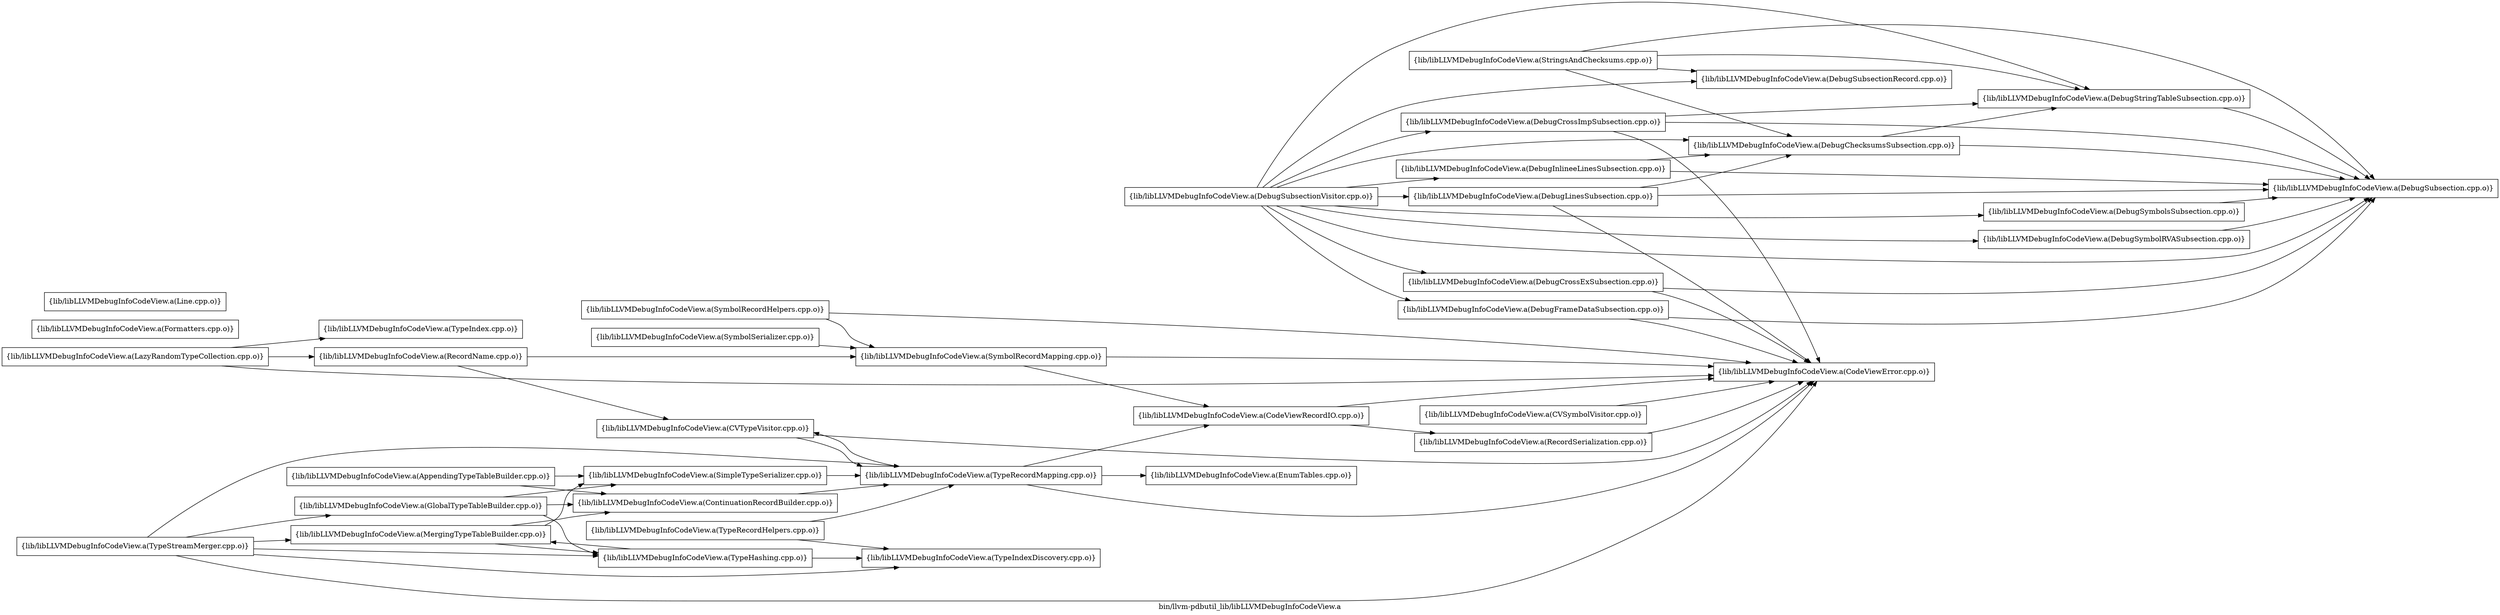 digraph "bin/llvm-pdbutil_lib/libLLVMDebugInfoCodeView.a" {
	label="bin/llvm-pdbutil_lib/libLLVMDebugInfoCodeView.a";
	rankdir=LR;

	Node0x5607bd111408 [shape=record,shape=box,group=0,label="{lib/libLLVMDebugInfoCodeView.a(DebugSubsectionRecord.cpp.o)}"];
	Node0x5607bd101dc8 [shape=record,shape=box,group=0,label="{lib/libLLVMDebugInfoCodeView.a(LazyRandomTypeCollection.cpp.o)}"];
	Node0x5607bd101dc8 -> Node0x5607bd10ee88;
	Node0x5607bd101dc8 -> Node0x5607bd0fe5d8;
	Node0x5607bd101dc8 -> Node0x5607bd110eb8;
	Node0x5607bd110eb8 [shape=record,shape=box,group=0,label="{lib/libLLVMDebugInfoCodeView.a(TypeIndex.cpp.o)}"];
	Node0x5607bd10ee88 [shape=record,shape=box,group=0,label="{lib/libLLVMDebugInfoCodeView.a(CodeViewError.cpp.o)}"];
	Node0x5607bd10fec8 [shape=record,shape=box,group=0,label="{lib/libLLVMDebugInfoCodeView.a(CVSymbolVisitor.cpp.o)}"];
	Node0x5607bd10fec8 -> Node0x5607bd10ee88;
	Node0x5607bd108e98 [shape=record,shape=box,group=0,label="{lib/libLLVMDebugInfoCodeView.a(CVTypeVisitor.cpp.o)}"];
	Node0x5607bd108e98 -> Node0x5607bd10ee88;
	Node0x5607bd108e98 -> Node0x5607bd104bb8;
	Node0x5607bd109de8 [shape=record,shape=box,group=0,label="{lib/libLLVMDebugInfoCodeView.a(DebugCrossExSubsection.cpp.o)}"];
	Node0x5607bd109de8 -> Node0x5607bd10ee88;
	Node0x5607bd109de8 -> Node0x5607bd1114a8;
	Node0x5607bd10f108 [shape=record,shape=box,group=0,label="{lib/libLLVMDebugInfoCodeView.a(DebugCrossImpSubsection.cpp.o)}"];
	Node0x5607bd10f108 -> Node0x5607bd10ee88;
	Node0x5607bd10f108 -> Node0x5607bd110738;
	Node0x5607bd10f108 -> Node0x5607bd1114a8;
	Node0x5607bd10f838 [shape=record,shape=box,group=0,label="{lib/libLLVMDebugInfoCodeView.a(DebugInlineeLinesSubsection.cpp.o)}"];
	Node0x5607bd10f838 -> Node0x5607bd1095c8;
	Node0x5607bd10f838 -> Node0x5607bd1114a8;
	Node0x5607bd1104b8 [shape=record,shape=box,group=0,label="{lib/libLLVMDebugInfoCodeView.a(DebugLinesSubsection.cpp.o)}"];
	Node0x5607bd1104b8 -> Node0x5607bd10ee88;
	Node0x5607bd1104b8 -> Node0x5607bd1095c8;
	Node0x5607bd1104b8 -> Node0x5607bd1114a8;
	Node0x5607bd110738 [shape=record,shape=box,group=0,label="{lib/libLLVMDebugInfoCodeView.a(DebugStringTableSubsection.cpp.o)}"];
	Node0x5607bd110738 -> Node0x5607bd1114a8;
	Node0x5607bd1114a8 [shape=record,shape=box,group=0,label="{lib/libLLVMDebugInfoCodeView.a(DebugSubsection.cpp.o)}"];
	Node0x5607bd10d268 [shape=record,shape=box,group=0,label="{lib/libLLVMDebugInfoCodeView.a(DebugSymbolsSubsection.cpp.o)}"];
	Node0x5607bd10d268 -> Node0x5607bd1114a8;
	Node0x5607bd10d448 [shape=record,shape=box,group=0,label="{lib/libLLVMDebugInfoCodeView.a(Formatters.cpp.o)}"];
	Node0x5607bd0fde58 [shape=record,shape=box,group=0,label="{lib/libLLVMDebugInfoCodeView.a(RecordSerialization.cpp.o)}"];
	Node0x5607bd0fde58 -> Node0x5607bd10ee88;
	Node0x5607bd0ff168 [shape=record,shape=box,group=0,label="{lib/libLLVMDebugInfoCodeView.a(SymbolRecordMapping.cpp.o)}"];
	Node0x5607bd0ff168 -> Node0x5607bd10ee88;
	Node0x5607bd0ff168 -> Node0x5607bd110788;
	Node0x5607bd111638 [shape=record,shape=box,group=0,label="{lib/libLLVMDebugInfoCodeView.a(TypeIndexDiscovery.cpp.o)}"];
	Node0x5607bd10f5b8 [shape=record,shape=box,group=0,label="{lib/libLLVMDebugInfoCodeView.a(TypeHashing.cpp.o)}"];
	Node0x5607bd10f5b8 -> Node0x5607bd101698;
	Node0x5607bd10f5b8 -> Node0x5607bd111638;
	Node0x5607bd1095c8 [shape=record,shape=box,group=0,label="{lib/libLLVMDebugInfoCodeView.a(DebugChecksumsSubsection.cpp.o)}"];
	Node0x5607bd1095c8 -> Node0x5607bd110738;
	Node0x5607bd1095c8 -> Node0x5607bd1114a8;
	Node0x5607bd0ff848 [shape=record,shape=box,group=0,label="{lib/libLLVMDebugInfoCodeView.a(StringsAndChecksums.cpp.o)}"];
	Node0x5607bd0ff848 -> Node0x5607bd1095c8;
	Node0x5607bd0ff848 -> Node0x5607bd110738;
	Node0x5607bd0ff848 -> Node0x5607bd1114a8;
	Node0x5607bd0ff848 -> Node0x5607bd111408;
	Node0x5607bd10cea8 [shape=record,shape=box,group=0,label="{lib/libLLVMDebugInfoCodeView.a(AppendingTypeTableBuilder.cpp.o)}"];
	Node0x5607bd10cea8 -> Node0x5607bd10dda8;
	Node0x5607bd10cea8 -> Node0x5607bd100018;
	Node0x5607bd100a68 [shape=record,shape=box,group=0,label="{lib/libLLVMDebugInfoCodeView.a(TypeStreamMerger.cpp.o)}"];
	Node0x5607bd100a68 -> Node0x5607bd10ee88;
	Node0x5607bd100a68 -> Node0x5607bd104bb8;
	Node0x5607bd100a68 -> Node0x5607bd100c48;
	Node0x5607bd100a68 -> Node0x5607bd101698;
	Node0x5607bd100a68 -> Node0x5607bd111638;
	Node0x5607bd100a68 -> Node0x5607bd10f5b8;
	Node0x5607bd101698 [shape=record,shape=box,group=0,label="{lib/libLLVMDebugInfoCodeView.a(MergingTypeTableBuilder.cpp.o)}"];
	Node0x5607bd101698 -> Node0x5607bd10dda8;
	Node0x5607bd101698 -> Node0x5607bd100018;
	Node0x5607bd101698 -> Node0x5607bd10f5b8;
	Node0x5607bd10dda8 [shape=record,shape=box,group=0,label="{lib/libLLVMDebugInfoCodeView.a(ContinuationRecordBuilder.cpp.o)}"];
	Node0x5607bd10dda8 -> Node0x5607bd104bb8;
	Node0x5607bd100018 [shape=record,shape=box,group=0,label="{lib/libLLVMDebugInfoCodeView.a(SimpleTypeSerializer.cpp.o)}"];
	Node0x5607bd100018 -> Node0x5607bd104bb8;
	Node0x5607bd104bb8 [shape=record,shape=box,group=0,label="{lib/libLLVMDebugInfoCodeView.a(TypeRecordMapping.cpp.o)}"];
	Node0x5607bd104bb8 -> Node0x5607bd10ee88;
	Node0x5607bd104bb8 -> Node0x5607bd104ed8;
	Node0x5607bd104bb8 -> Node0x5607bd108e98;
	Node0x5607bd104bb8 -> Node0x5607bd110788;
	Node0x5607bd0fe5d8 [shape=record,shape=box,group=0,label="{lib/libLLVMDebugInfoCodeView.a(RecordName.cpp.o)}"];
	Node0x5607bd0fe5d8 -> Node0x5607bd108e98;
	Node0x5607bd0fe5d8 -> Node0x5607bd0ff168;
	Node0x5607bd110788 [shape=record,shape=box,group=0,label="{lib/libLLVMDebugInfoCodeView.a(CodeViewRecordIO.cpp.o)}"];
	Node0x5607bd110788 -> Node0x5607bd10ee88;
	Node0x5607bd110788 -> Node0x5607bd0fde58;
	Node0x5607bd104ed8 [shape=record,shape=box,group=0,label="{lib/libLLVMDebugInfoCodeView.a(EnumTables.cpp.o)}"];
	Node0x5607bd100c48 [shape=record,shape=box,group=0,label="{lib/libLLVMDebugInfoCodeView.a(GlobalTypeTableBuilder.cpp.o)}"];
	Node0x5607bd100c48 -> Node0x5607bd10dda8;
	Node0x5607bd100c48 -> Node0x5607bd100018;
	Node0x5607bd100c48 -> Node0x5607bd10f5b8;
	Node0x5607bd0ff578 [shape=record,shape=box,group=0,label="{lib/libLLVMDebugInfoCodeView.a(DebugFrameDataSubsection.cpp.o)}"];
	Node0x5607bd0ff578 -> Node0x5607bd10ee88;
	Node0x5607bd0ff578 -> Node0x5607bd1114a8;
	Node0x5607bd0fead8 [shape=record,shape=box,group=0,label="{lib/libLLVMDebugInfoCodeView.a(SymbolRecordHelpers.cpp.o)}"];
	Node0x5607bd0fead8 -> Node0x5607bd10ee88;
	Node0x5607bd0fead8 -> Node0x5607bd0ff168;
	Node0x5607bd106a58 [shape=record,shape=box,group=0,label="{lib/libLLVMDebugInfoCodeView.a(SymbolSerializer.cpp.o)}"];
	Node0x5607bd106a58 -> Node0x5607bd0ff168;
	Node0x5607bd101eb8 [shape=record,shape=box,group=0,label="{lib/libLLVMDebugInfoCodeView.a(TypeRecordHelpers.cpp.o)}"];
	Node0x5607bd101eb8 -> Node0x5607bd104bb8;
	Node0x5607bd101eb8 -> Node0x5607bd111638;
	Node0x5607bd0fff78 [shape=record,shape=box,group=0,label="{lib/libLLVMDebugInfoCodeView.a(Line.cpp.o)}"];
	Node0x5607bd0fd9f8 [shape=record,shape=box,group=0,label="{lib/libLLVMDebugInfoCodeView.a(DebugSymbolRVASubsection.cpp.o)}"];
	Node0x5607bd0fd9f8 -> Node0x5607bd1114a8;
	Node0x5607bd0fe6c8 [shape=record,shape=box,group=0,label="{lib/libLLVMDebugInfoCodeView.a(DebugSubsectionVisitor.cpp.o)}"];
	Node0x5607bd0fe6c8 -> Node0x5607bd1095c8;
	Node0x5607bd0fe6c8 -> Node0x5607bd109de8;
	Node0x5607bd0fe6c8 -> Node0x5607bd10f108;
	Node0x5607bd0fe6c8 -> Node0x5607bd10f838;
	Node0x5607bd0fe6c8 -> Node0x5607bd1104b8;
	Node0x5607bd0fe6c8 -> Node0x5607bd110738;
	Node0x5607bd0fe6c8 -> Node0x5607bd1114a8;
	Node0x5607bd0fe6c8 -> Node0x5607bd111408;
	Node0x5607bd0fe6c8 -> Node0x5607bd10d268;
	Node0x5607bd0fe6c8 -> Node0x5607bd0ff578;
	Node0x5607bd0fe6c8 -> Node0x5607bd0fd9f8;
}
